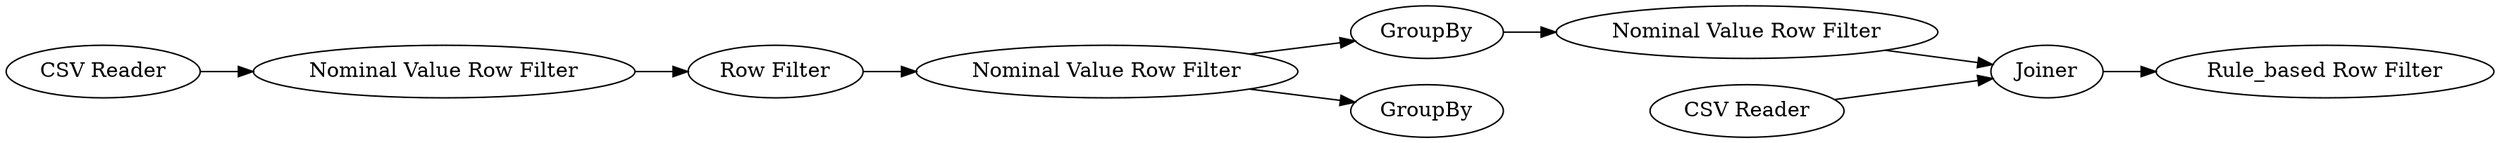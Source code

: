 digraph {
	1 [label="CSV Reader"]
	2 [label=GroupBy]
	3 [label="Nominal Value Row Filter"]
	4 [label="Row Filter"]
	5 [label="Nominal Value Row Filter"]
	6 [label=GroupBy]
	7 [label="CSV Reader"]
	8 [label=Joiner]
	9 [label="Nominal Value Row Filter"]
	10 [label="Rule_based Row Filter"]
	1 -> 3
	2 -> 9
	3 -> 4
	4 -> 5
	5 -> 2
	5 -> 6
	7 -> 8
	8 -> 10
	9 -> 8
	rankdir=LR
}
